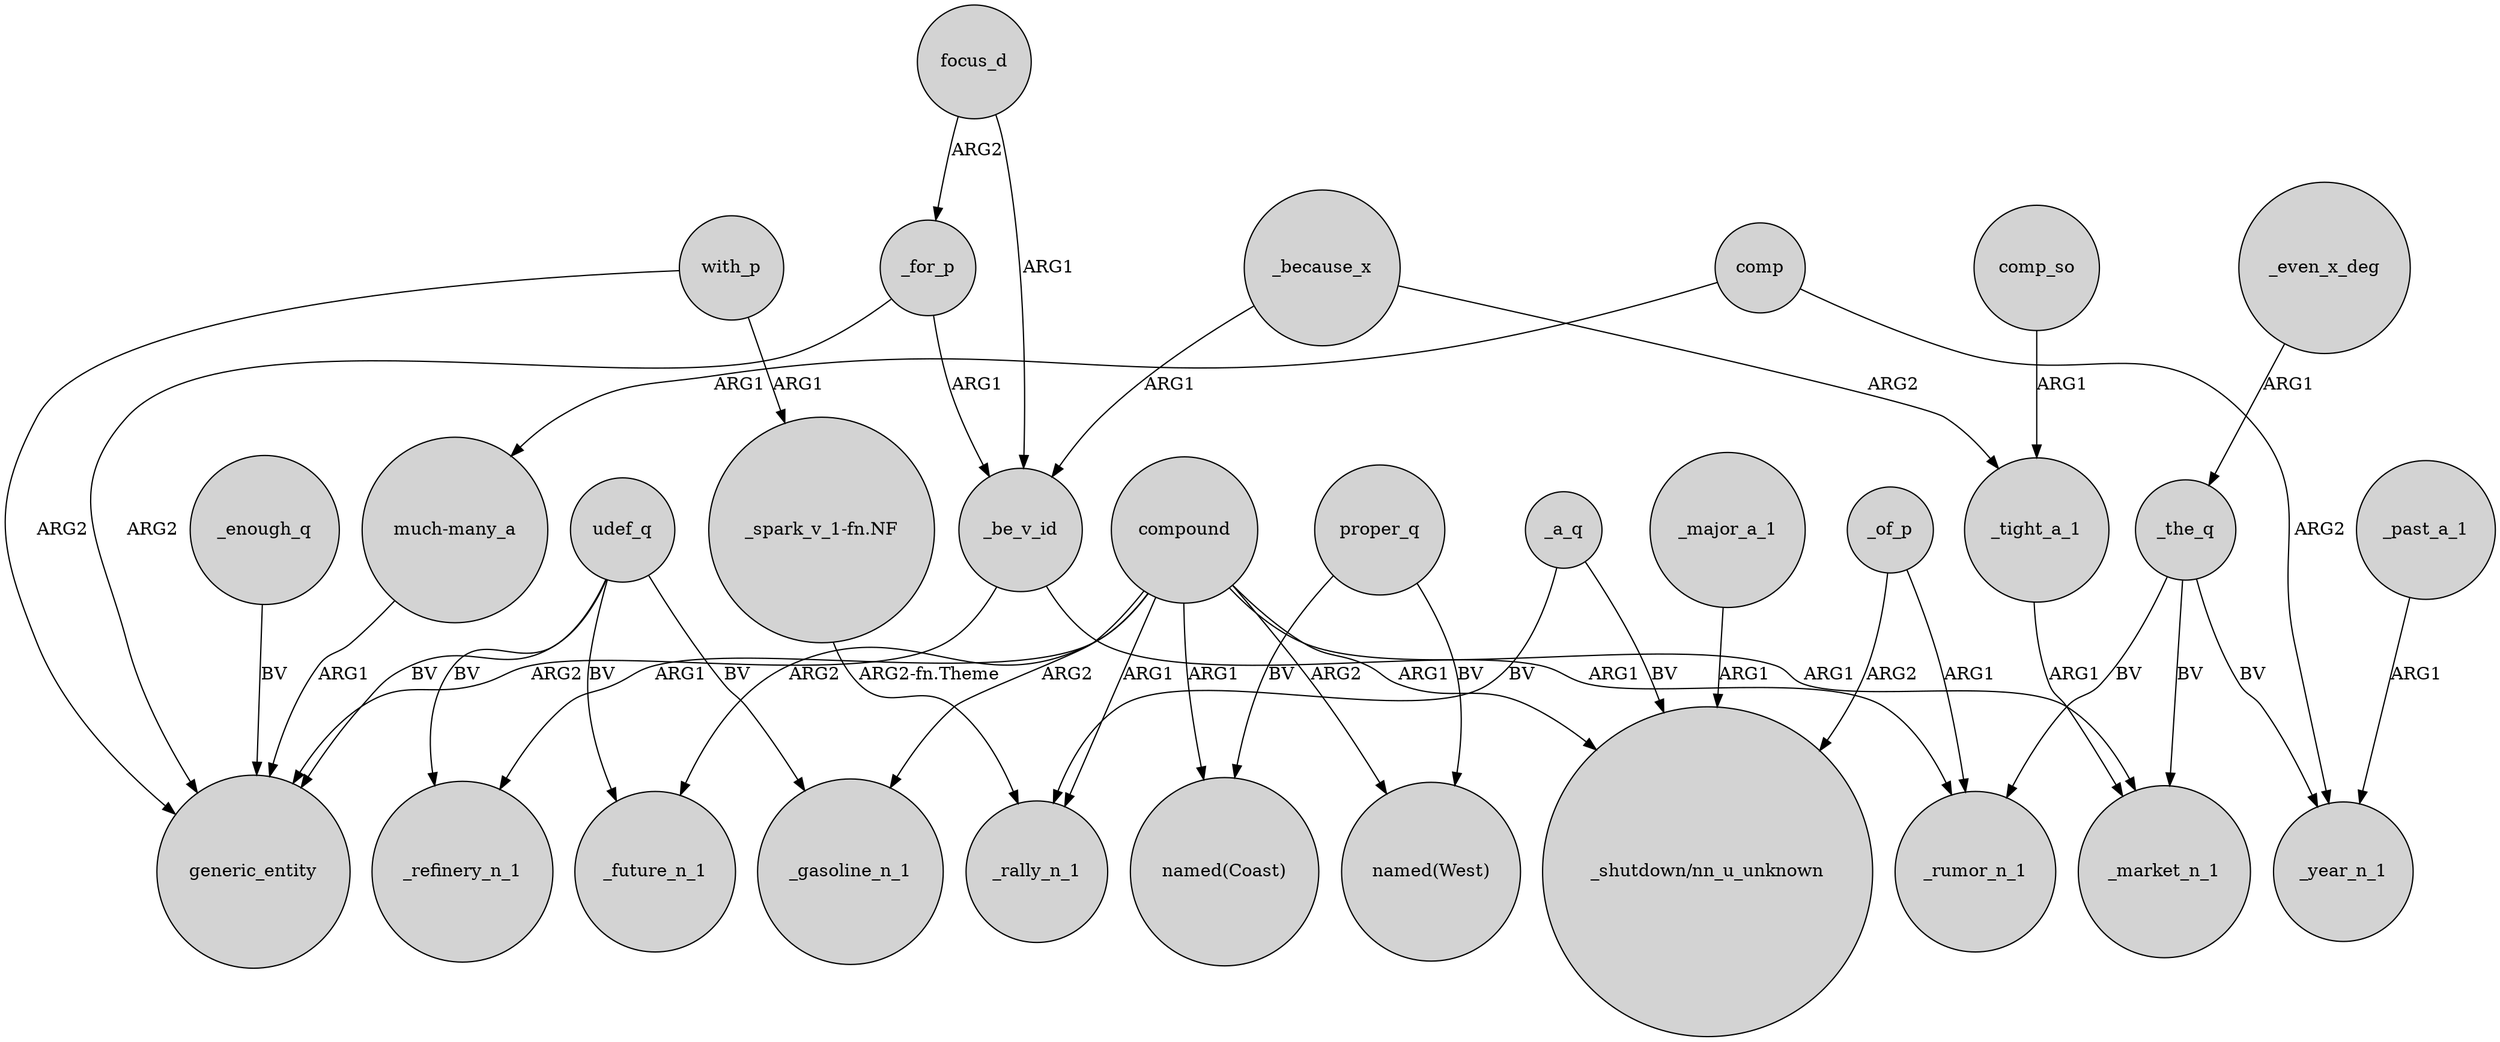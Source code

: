 digraph {
	node [shape=circle style=filled]
	_enough_q -> generic_entity [label=BV]
	comp_so -> _tight_a_1 [label=ARG1]
	compound -> "named(West)" [label=ARG2]
	udef_q -> generic_entity [label=BV]
	with_p -> "_spark_v_1-fn.NF" [label=ARG1]
	compound -> "_shutdown/nn_u_unknown" [label=ARG1]
	_because_x -> _tight_a_1 [label=ARG2]
	"much-many_a" -> generic_entity [label=ARG1]
	compound -> _gasoline_n_1 [label=ARG2]
	_of_p -> "_shutdown/nn_u_unknown" [label=ARG2]
	_be_v_id -> _rumor_n_1 [label=ARG1]
	_for_p -> generic_entity [label=ARG2]
	compound -> _rally_n_1 [label=ARG1]
	_tight_a_1 -> _market_n_1 [label=ARG1]
	proper_q -> "named(West)" [label=BV]
	compound -> "named(Coast)" [label=ARG1]
	compound -> _future_n_1 [label=ARG2]
	focus_d -> _for_p [label=ARG2]
	_be_v_id -> generic_entity [label=ARG2]
	_even_x_deg -> _the_q [label=ARG1]
	_past_a_1 -> _year_n_1 [label=ARG1]
	_a_q -> _rally_n_1 [label=BV]
	udef_q -> _refinery_n_1 [label=BV]
	_a_q -> "_shutdown/nn_u_unknown" [label=BV]
	_for_p -> _be_v_id [label=ARG1]
	focus_d -> _be_v_id [label=ARG1]
	comp -> "much-many_a" [label=ARG1]
	_because_x -> _be_v_id [label=ARG1]
	"_spark_v_1-fn.NF" -> _rally_n_1 [label="ARG2-fn.Theme"]
	_major_a_1 -> "_shutdown/nn_u_unknown" [label=ARG1]
	_of_p -> _rumor_n_1 [label=ARG1]
	udef_q -> _future_n_1 [label=BV]
	_the_q -> _year_n_1 [label=BV]
	_the_q -> _rumor_n_1 [label=BV]
	compound -> _refinery_n_1 [label=ARG1]
	with_p -> generic_entity [label=ARG2]
	comp -> _year_n_1 [label=ARG2]
	udef_q -> _gasoline_n_1 [label=BV]
	compound -> _market_n_1 [label=ARG1]
	_the_q -> _market_n_1 [label=BV]
	proper_q -> "named(Coast)" [label=BV]
}
